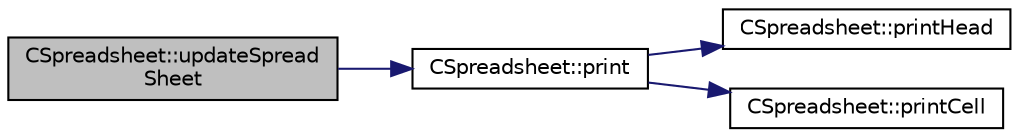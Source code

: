 digraph "CSpreadsheet::updateSpreadSheet"
{
  edge [fontname="Helvetica",fontsize="10",labelfontname="Helvetica",labelfontsize="10"];
  node [fontname="Helvetica",fontsize="10",shape=record];
  rankdir="LR";
  Node1 [label="CSpreadsheet::updateSpread\lSheet",height=0.2,width=0.4,color="black", fillcolor="grey75", style="filled", fontcolor="black"];
  Node1 -> Node2 [color="midnightblue",fontsize="10",style="solid",fontname="Helvetica"];
  Node2 [label="CSpreadsheet::print",height=0.2,width=0.4,color="black", fillcolor="white", style="filled",URL="$classCSpreadsheet.html#a0604ce24748dcde5838df3e41f6e11e9"];
  Node2 -> Node3 [color="midnightblue",fontsize="10",style="solid",fontname="Helvetica"];
  Node3 [label="CSpreadsheet::printHead",height=0.2,width=0.4,color="black", fillcolor="white", style="filled",URL="$classCSpreadsheet.html#a567718ec2ecc2c69a57081a079fb91fe"];
  Node2 -> Node4 [color="midnightblue",fontsize="10",style="solid",fontname="Helvetica"];
  Node4 [label="CSpreadsheet::printCell",height=0.2,width=0.4,color="black", fillcolor="white", style="filled",URL="$classCSpreadsheet.html#a81562ba6729fd934a894fd0fdd1fb79f"];
}
